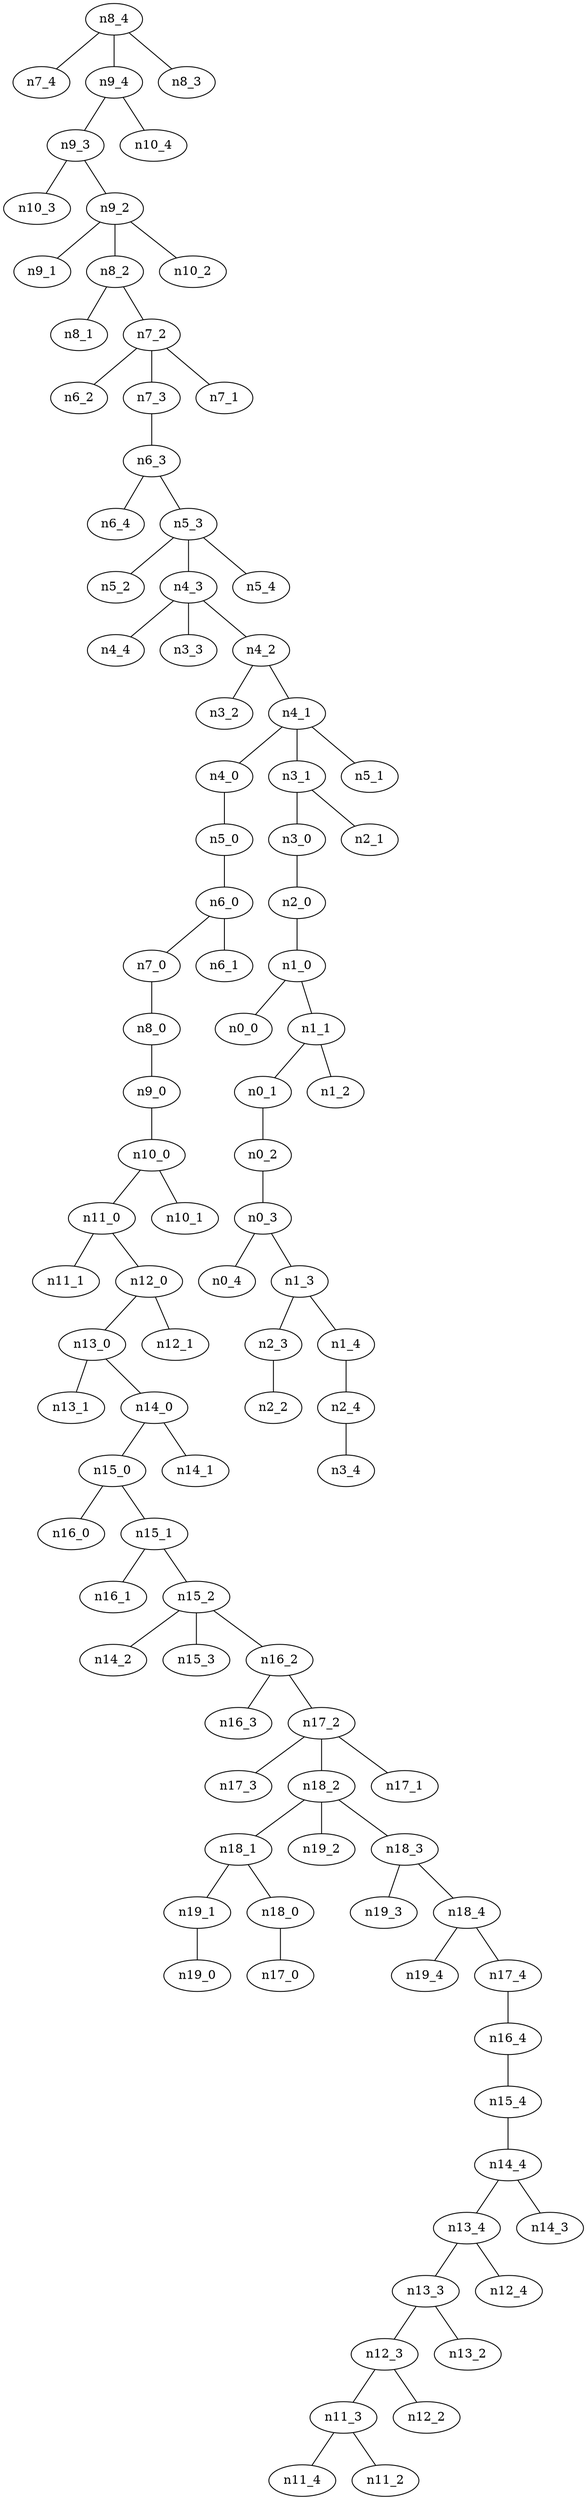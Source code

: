 graph G {
"n4_0";
"n0_4";
"n3_0";
"n0_1";
"n17_0";
"n3_1";
"n11_3";
"n19_0";
"n2_1";
"n15_0";
"n16_3";
"n6_3";
"n18_1";
"n9_3";
"n19_3";
"n13_1";
"n14_2";
"n11_1";
"n17_3";
"n5_2";
"n7_4";
"n1_3";
"n3_4";
"n16_0";
"n13_0";
"n6_2";
"n13_4";
"n6_0";
"n18_2";
"n7_0";
"n19_1";
"n19_4";
"n17_2";
"n16_4";
"n15_3";
"n3_2";
"n17_1";
"n11_4";
"n9_4";
"n7_3";
"n4_3";
"n6_4";
"n10_3";
"n4_4";
"n12_1";
"n7_1";
"n18_0";
"n12_2";
"n1_2";
"n9_2";
"n2_0";
"n15_1";
"n5_4";
"n0_3";
"n0_0";
"n10_4";
"n17_4";
"n16_1";
"n12_3";
"n5_1";
"n1_1";
"n8_4";
"n5_3";
"n16_2";
"n11_0";
"n8_1";
"n10_0";
"n14_0";
"n8_0";
"n1_0";
"n15_4";
"n9_1";
"n8_2";
"n2_3";
"n19_2";
"n9_0";
"n15_2";
"n14_3";
"n13_3";
"n18_3";
"n18_4";
"n4_1";
"n13_2";
"n14_1";
"n12_0";
"n7_2";
"n5_0";
"n3_3";
"n2_2";
"n14_4";
"n0_2";
"n11_2";
"n8_3";
"n4_2";
"n6_1";
"n2_4";
"n10_1";
"n1_4";
"n10_2";
"n12_4";
    "n8_4" -- "n7_4";
    "n19_1" -- "n19_0";
    "n12_0" -- "n12_1";
    "n9_4" -- "n10_4";
    "n18_4" -- "n19_4";
    "n3_1" -- "n2_1";
    "n15_0" -- "n16_0";
    "n5_3" -- "n5_2";
    "n4_1" -- "n5_1";
    "n13_0" -- "n13_1";
    "n13_0" -- "n14_0";
    "n15_1" -- "n16_1";
    "n5_0" -- "n6_0";
    "n12_0" -- "n13_0";
    "n15_1" -- "n15_2";
    "n10_0" -- "n10_1";
    "n17_4" -- "n16_4";
    "n18_3" -- "n19_3";
    "n7_0" -- "n8_0";
    "n7_2" -- "n6_2";
    "n1_1" -- "n1_2";
    "n18_2" -- "n19_2";
    "n18_2" -- "n18_1";
    "n5_3" -- "n5_4";
    "n15_2" -- "n15_3";
    "n15_4" -- "n14_4";
    "n16_2" -- "n16_3";
    "n8_2" -- "n8_1";
    "n6_3" -- "n6_4";
    "n18_1" -- "n18_0";
    "n0_3" -- "n0_4";
    "n8_4" -- "n8_3";
    "n4_2" -- "n3_2";
    "n4_1" -- "n4_0";
    "n14_0" -- "n14_1";
    "n15_2" -- "n14_2";
    "n12_3" -- "n12_2";
    "n2_3" -- "n2_2";
    "n15_2" -- "n16_2";
    "n1_0" -- "n0_0";
    "n7_3" -- "n6_3";
    "n1_1" -- "n0_1";
    "n8_2" -- "n7_2";
    "n8_4" -- "n9_4";
    "n0_1" -- "n0_2";
    "n18_2" -- "n18_3";
    "n2_0" -- "n1_0";
    "n4_3" -- "n3_3";
    "n3_1" -- "n3_0";
    "n13_4" -- "n12_4";
    "n16_2" -- "n17_2";
    "n9_0" -- "n10_0";
    "n4_3" -- "n4_4";
    "n13_4" -- "n13_3";
    "n15_0" -- "n15_1";
    "n1_3" -- "n2_3";
    "n18_4" -- "n17_4";
    "n14_4" -- "n14_3";
    "n10_0" -- "n11_0";
    "n7_2" -- "n7_1";
    "n4_1" -- "n3_1";
    "n8_0" -- "n9_0";
    "n1_3" -- "n1_4";
    "n9_3" -- "n10_3";
    "n9_2" -- "n10_2";
    "n11_3" -- "n11_4";
    "n17_2" -- "n17_3";
    "n4_3" -- "n4_2";
    "n6_0" -- "n7_0";
    "n16_4" -- "n15_4";
    "n13_3" -- "n13_2";
    "n14_4" -- "n13_4";
    "n4_0" -- "n5_0";
    "n6_3" -- "n5_3";
    "n6_0" -- "n6_1";
    "n11_3" -- "n11_2";
    "n9_3" -- "n9_2";
    "n17_2" -- "n17_1";
    "n2_4" -- "n3_4";
    "n9_2" -- "n9_1";
    "n4_2" -- "n4_1";
    "n18_1" -- "n19_1";
    "n11_0" -- "n11_1";
    "n1_0" -- "n1_1";
    "n0_2" -- "n0_3";
    "n18_3" -- "n18_4";
    "n18_0" -- "n17_0";
    "n13_3" -- "n12_3";
    "n7_2" -- "n7_3";
    "n5_3" -- "n4_3";
    "n17_2" -- "n18_2";
    "n12_3" -- "n11_3";
    "n9_2" -- "n8_2";
    "n9_4" -- "n9_3";
    "n3_0" -- "n2_0";
    "n14_0" -- "n15_0";
    "n0_3" -- "n1_3";
    "n1_4" -- "n2_4";
    "n11_0" -- "n12_0";
}
